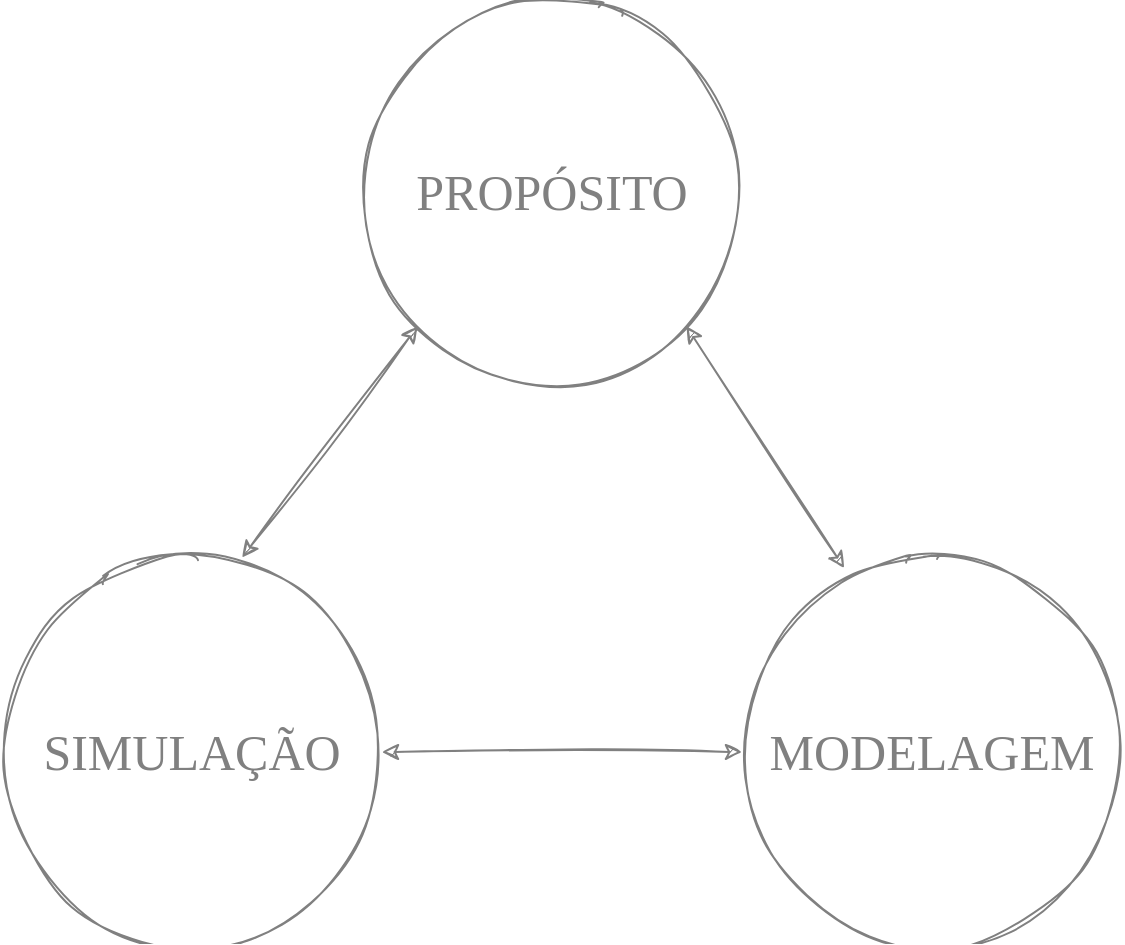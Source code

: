 <mxfile version="21.7.2" type="device" pages="6">
  <diagram id="gfAtXQhV5r9wVB0oWboO" name="0.0.0">
    <mxGraphModel dx="951" dy="529" grid="1" gridSize="10" guides="1" tooltips="1" connect="1" arrows="1" fold="1" page="1" pageScale="1" pageWidth="1100" pageHeight="850" math="0" shadow="0">
      <root>
        <mxCell id="0" />
        <mxCell id="1" parent="0" />
        <mxCell id="dC6gZEhCJ9nE78zMvqNp-1" value="PROPÓSITO" style="ellipse;whiteSpace=wrap;html=1;aspect=fixed;sketch=1;fontFamily=Verdana;fontSize=25;fontColor=#808080;strokeColor=#808080;fillColor=none;" parent="1" vertex="1">
          <mxGeometry x="440" y="180" width="190" height="190" as="geometry" />
        </mxCell>
        <mxCell id="dC6gZEhCJ9nE78zMvqNp-2" value="MODELAGEM" style="ellipse;whiteSpace=wrap;html=1;aspect=fixed;sketch=1;fontFamily=Verdana;fontSize=25;fontColor=#808080;strokeColor=#808080;fillColor=none;" parent="1" vertex="1">
          <mxGeometry x="630" y="460" width="190" height="190" as="geometry" />
        </mxCell>
        <mxCell id="dC6gZEhCJ9nE78zMvqNp-3" value="SIMULAÇÃO" style="ellipse;whiteSpace=wrap;html=1;aspect=fixed;sketch=1;fontFamily=Verdana;fontSize=25;fontColor=#808080;strokeColor=#808080;fillColor=none;" parent="1" vertex="1">
          <mxGeometry x="260" y="460" width="190" height="190" as="geometry" />
        </mxCell>
        <mxCell id="dC6gZEhCJ9nE78zMvqNp-4" value="" style="endArrow=classic;startArrow=classic;html=1;rounded=0;sketch=1;fontFamily=Verdana;fontSize=25;entryX=1;entryY=1;entryDx=0;entryDy=0;exitX=0.269;exitY=0.016;exitDx=0;exitDy=0;exitPerimeter=0;fontColor=#808080;strokeColor=#808080;" parent="1" source="dC6gZEhCJ9nE78zMvqNp-2" target="dC6gZEhCJ9nE78zMvqNp-1" edge="1">
          <mxGeometry width="50" height="50" relative="1" as="geometry">
            <mxPoint x="590" y="520" as="sourcePoint" />
            <mxPoint x="640" y="470" as="targetPoint" />
          </mxGeometry>
        </mxCell>
        <mxCell id="dC6gZEhCJ9nE78zMvqNp-5" value="" style="endArrow=classic;startArrow=classic;html=1;rounded=0;sketch=1;fontFamily=Verdana;fontSize=25;entryX=0;entryY=1;entryDx=0;entryDy=0;exitX=0.632;exitY=-0.012;exitDx=0;exitDy=0;exitPerimeter=0;fontColor=#808080;strokeColor=#808080;" parent="1" source="dC6gZEhCJ9nE78zMvqNp-3" target="dC6gZEhCJ9nE78zMvqNp-1" edge="1">
          <mxGeometry width="50" height="50" relative="1" as="geometry">
            <mxPoint x="750" y="310" as="sourcePoint" />
            <mxPoint x="671.065" y="189.135" as="targetPoint" />
          </mxGeometry>
        </mxCell>
        <mxCell id="dC6gZEhCJ9nE78zMvqNp-7" value="" style="endArrow=classic;startArrow=classic;html=1;rounded=0;sketch=1;fontFamily=Verdana;fontSize=25;entryX=1;entryY=0.5;entryDx=0;entryDy=0;exitX=0;exitY=0.5;exitDx=0;exitDy=0;fontColor=#808080;strokeColor=#808080;" parent="1" source="dC6gZEhCJ9nE78zMvqNp-2" target="dC6gZEhCJ9nE78zMvqNp-3" edge="1">
          <mxGeometry width="50" height="50" relative="1" as="geometry">
            <mxPoint x="520" y="500" as="sourcePoint" />
            <mxPoint x="441.065" y="379.135" as="targetPoint" />
          </mxGeometry>
        </mxCell>
      </root>
    </mxGraphModel>
  </diagram>
  <diagram id="uKKvOw5qiZQy2m1UavcJ" name="0.0.4">
    <mxGraphModel dx="808" dy="450" grid="1" gridSize="10" guides="1" tooltips="1" connect="1" arrows="1" fold="1" page="1" pageScale="1" pageWidth="1100" pageHeight="850" math="0" shadow="0">
      <root>
        <mxCell id="4wsfySJXvWLKDO40QAnL-0" />
        <mxCell id="4wsfySJXvWLKDO40QAnL-1" parent="4wsfySJXvWLKDO40QAnL-0" />
        <mxCell id="4wsfySJXvWLKDO40QAnL-9" value="" style="rounded=1;whiteSpace=wrap;html=1;sketch=1;fontFamily=Verdana;fontSize=15;fontColor=#808080;strokeColor=#808080;fillColor=none;" parent="4wsfySJXvWLKDO40QAnL-1" vertex="1">
          <mxGeometry x="255" y="230" width="590" height="390" as="geometry" />
        </mxCell>
        <mxCell id="4wsfySJXvWLKDO40QAnL-6" style="edgeStyle=orthogonalEdgeStyle;rounded=1;orthogonalLoop=1;jettySize=auto;html=1;entryX=0.5;entryY=1;entryDx=0;entryDy=0;fontFamily=Verdana;fontSize=25;fontColor=#808080;strokeColor=#808080;curved=1;sketch=1;" parent="4wsfySJXvWLKDO40QAnL-1" source="4wsfySJXvWLKDO40QAnL-2" target="4wsfySJXvWLKDO40QAnL-4" edge="1">
          <mxGeometry relative="1" as="geometry" />
        </mxCell>
        <mxCell id="4wsfySJXvWLKDO40QAnL-8" value="Simulação" style="edgeLabel;html=1;align=center;verticalAlign=middle;resizable=0;points=[];fontSize=15;fontFamily=Verdana;fontColor=#808080;labelBackgroundColor=none;" parent="4wsfySJXvWLKDO40QAnL-6" vertex="1" connectable="0">
          <mxGeometry x="-0.185" y="-7" relative="1" as="geometry">
            <mxPoint x="-22" y="27" as="offset" />
          </mxGeometry>
        </mxCell>
        <mxCell id="4wsfySJXvWLKDO40QAnL-2" value="Modelo" style="rounded=1;whiteSpace=wrap;html=1;fontFamily=Verdana;fontSize=25;fontColor=#808080;strokeColor=#808080;fillColor=none;sketch=1;" parent="4wsfySJXvWLKDO40QAnL-1" vertex="1">
          <mxGeometry x="625" y="455" width="170" height="90" as="geometry" />
        </mxCell>
        <mxCell id="4wsfySJXvWLKDO40QAnL-5" style="edgeStyle=orthogonalEdgeStyle;rounded=1;orthogonalLoop=1;jettySize=auto;html=1;fontFamily=Verdana;fontSize=25;fontColor=#808080;strokeColor=#808080;curved=1;sketch=1;" parent="4wsfySJXvWLKDO40QAnL-1" source="4wsfySJXvWLKDO40QAnL-4" target="4wsfySJXvWLKDO40QAnL-2" edge="1">
          <mxGeometry relative="1" as="geometry" />
        </mxCell>
        <mxCell id="4wsfySJXvWLKDO40QAnL-7" value="Simulação" style="edgeLabel;html=1;align=center;verticalAlign=middle;resizable=0;points=[];fontSize=15;fontFamily=Verdana;fontColor=#808080;labelBackgroundColor=none;" parent="4wsfySJXvWLKDO40QAnL-5" vertex="1" connectable="0">
          <mxGeometry x="-0.185" y="-7" relative="1" as="geometry">
            <mxPoint x="2" y="-22" as="offset" />
          </mxGeometry>
        </mxCell>
        <mxCell id="4wsfySJXvWLKDO40QAnL-4" value="Modelo" style="rounded=1;whiteSpace=wrap;html=1;fontFamily=Verdana;fontSize=25;fontColor=#808080;strokeColor=#808080;fillColor=none;sketch=1;" parent="4wsfySJXvWLKDO40QAnL-1" vertex="1">
          <mxGeometry x="305" y="330" width="170" height="90" as="geometry" />
        </mxCell>
        <mxCell id="4wsfySJXvWLKDO40QAnL-10" value="Propósito" style="text;html=1;strokeColor=none;fillColor=none;align=center;verticalAlign=middle;whiteSpace=wrap;rounded=0;sketch=1;fontFamily=Verdana;fontSize=15;fontColor=#808080;" parent="4wsfySJXvWLKDO40QAnL-1" vertex="1">
          <mxGeometry x="295" y="250" width="60" height="30" as="geometry" />
        </mxCell>
      </root>
    </mxGraphModel>
  </diagram>
  <diagram id="7cSdFciT5S2-ThKHPNNL" name="0.0.4">
    <mxGraphModel dx="2254" dy="643" grid="1" gridSize="10" guides="1" tooltips="1" connect="1" arrows="1" fold="1" page="1" pageScale="1" pageWidth="1100" pageHeight="850" math="0" shadow="0">
      <root>
        <mxCell id="t-H5WbGwtiqeYeI_pOyu-0" />
        <mxCell id="t-H5WbGwtiqeYeI_pOyu-1" parent="t-H5WbGwtiqeYeI_pOyu-0" />
        <mxCell id="t-H5WbGwtiqeYeI_pOyu-22" value="" style="rounded=1;whiteSpace=wrap;html=1;labelBackgroundColor=none;sketch=1;fontFamily=Verdana;fontSize=20;fontColor=#808080;strokeColor=#808080;fillColor=none;" parent="t-H5WbGwtiqeYeI_pOyu-1" vertex="1">
          <mxGeometry x="-230" y="180" width="1450" height="990" as="geometry" />
        </mxCell>
        <mxCell id="t-H5WbGwtiqeYeI_pOyu-18" style="edgeStyle=orthogonalEdgeStyle;curved=1;rounded=1;sketch=1;orthogonalLoop=1;jettySize=auto;html=1;entryX=0.5;entryY=0;entryDx=0;entryDy=0;fontFamily=Verdana;fontSize=15;fontColor=#808080;strokeColor=#808080;" parent="t-H5WbGwtiqeYeI_pOyu-1" source="t-H5WbGwtiqeYeI_pOyu-2" target="t-H5WbGwtiqeYeI_pOyu-10" edge="1">
          <mxGeometry relative="1" as="geometry" />
        </mxCell>
        <mxCell id="t-H5WbGwtiqeYeI_pOyu-20" value="Simulação" style="edgeLabel;html=1;align=center;verticalAlign=middle;resizable=0;points=[];fontSize=20;fontFamily=Verdana;fontColor=#808080;labelBackgroundColor=none;" parent="t-H5WbGwtiqeYeI_pOyu-18" vertex="1" connectable="0">
          <mxGeometry x="-0.147" y="-30" relative="1" as="geometry">
            <mxPoint x="30" y="-35" as="offset" />
          </mxGeometry>
        </mxCell>
        <mxCell id="t-H5WbGwtiqeYeI_pOyu-2" value="" style="rounded=1;whiteSpace=wrap;html=1;sketch=1;fontFamily=Verdana;fontSize=15;fontColor=#808080;strokeColor=#808080;fillColor=none;" parent="t-H5WbGwtiqeYeI_pOyu-1" vertex="1">
          <mxGeometry x="-160" y="280" width="590" height="390" as="geometry" />
        </mxCell>
        <mxCell id="t-H5WbGwtiqeYeI_pOyu-3" style="edgeStyle=orthogonalEdgeStyle;rounded=1;orthogonalLoop=1;jettySize=auto;html=1;entryX=0.5;entryY=1;entryDx=0;entryDy=0;fontFamily=Verdana;fontSize=25;fontColor=#808080;strokeColor=#808080;curved=1;sketch=1;" parent="t-H5WbGwtiqeYeI_pOyu-1" source="t-H5WbGwtiqeYeI_pOyu-5" target="t-H5WbGwtiqeYeI_pOyu-8" edge="1">
          <mxGeometry relative="1" as="geometry" />
        </mxCell>
        <mxCell id="t-H5WbGwtiqeYeI_pOyu-4" value="Simulação" style="edgeLabel;html=1;align=center;verticalAlign=middle;resizable=0;points=[];fontSize=15;fontFamily=Verdana;fontColor=#808080;labelBackgroundColor=none;" parent="t-H5WbGwtiqeYeI_pOyu-3" vertex="1" connectable="0">
          <mxGeometry x="-0.185" y="-7" relative="1" as="geometry">
            <mxPoint x="-22" y="27" as="offset" />
          </mxGeometry>
        </mxCell>
        <mxCell id="t-H5WbGwtiqeYeI_pOyu-5" value="Modelo" style="rounded=1;whiteSpace=wrap;html=1;fontFamily=Verdana;fontSize=25;fontColor=#808080;strokeColor=#808080;fillColor=none;sketch=1;" parent="t-H5WbGwtiqeYeI_pOyu-1" vertex="1">
          <mxGeometry x="210" y="505" width="170" height="90" as="geometry" />
        </mxCell>
        <mxCell id="t-H5WbGwtiqeYeI_pOyu-6" style="edgeStyle=orthogonalEdgeStyle;rounded=1;orthogonalLoop=1;jettySize=auto;html=1;fontFamily=Verdana;fontSize=25;fontColor=#808080;strokeColor=#808080;curved=1;sketch=1;" parent="t-H5WbGwtiqeYeI_pOyu-1" source="t-H5WbGwtiqeYeI_pOyu-8" target="t-H5WbGwtiqeYeI_pOyu-5" edge="1">
          <mxGeometry relative="1" as="geometry" />
        </mxCell>
        <mxCell id="t-H5WbGwtiqeYeI_pOyu-7" value="Simulação" style="edgeLabel;html=1;align=center;verticalAlign=middle;resizable=0;points=[];fontSize=15;fontFamily=Verdana;fontColor=#808080;labelBackgroundColor=none;" parent="t-H5WbGwtiqeYeI_pOyu-6" vertex="1" connectable="0">
          <mxGeometry x="-0.185" y="-7" relative="1" as="geometry">
            <mxPoint x="2" y="-22" as="offset" />
          </mxGeometry>
        </mxCell>
        <mxCell id="t-H5WbGwtiqeYeI_pOyu-8" value="Modelo" style="rounded=1;whiteSpace=wrap;html=1;fontFamily=Verdana;fontSize=25;fontColor=#808080;strokeColor=#808080;fillColor=none;sketch=1;" parent="t-H5WbGwtiqeYeI_pOyu-1" vertex="1">
          <mxGeometry x="-110" y="380" width="170" height="90" as="geometry" />
        </mxCell>
        <mxCell id="t-H5WbGwtiqeYeI_pOyu-9" value="Propósito" style="text;html=1;strokeColor=none;fillColor=none;align=center;verticalAlign=middle;whiteSpace=wrap;rounded=0;sketch=1;fontFamily=Verdana;fontSize=15;fontColor=#808080;" parent="t-H5WbGwtiqeYeI_pOyu-1" vertex="1">
          <mxGeometry x="-120" y="300" width="60" height="30" as="geometry" />
        </mxCell>
        <mxCell id="t-H5WbGwtiqeYeI_pOyu-19" style="edgeStyle=orthogonalEdgeStyle;curved=1;rounded=1;sketch=1;orthogonalLoop=1;jettySize=auto;html=1;entryX=0.5;entryY=1;entryDx=0;entryDy=0;fontFamily=Verdana;fontSize=15;fontColor=#808080;strokeColor=#808080;" parent="t-H5WbGwtiqeYeI_pOyu-1" source="t-H5WbGwtiqeYeI_pOyu-10" target="t-H5WbGwtiqeYeI_pOyu-2" edge="1">
          <mxGeometry relative="1" as="geometry" />
        </mxCell>
        <mxCell id="t-H5WbGwtiqeYeI_pOyu-21" value="Simulação" style="edgeLabel;html=1;align=center;verticalAlign=middle;resizable=0;points=[];fontSize=20;fontFamily=Verdana;fontColor=#808080;labelBackgroundColor=none;" parent="t-H5WbGwtiqeYeI_pOyu-19" vertex="1" connectable="0">
          <mxGeometry x="-0.137" y="-32" relative="1" as="geometry">
            <mxPoint x="-27" y="37" as="offset" />
          </mxGeometry>
        </mxCell>
        <mxCell id="t-H5WbGwtiqeYeI_pOyu-10" value="" style="rounded=1;whiteSpace=wrap;html=1;sketch=1;fontFamily=Verdana;fontSize=15;fontColor=#808080;strokeColor=#808080;fillColor=none;" parent="t-H5WbGwtiqeYeI_pOyu-1" vertex="1">
          <mxGeometry x="550" y="670" width="590" height="390" as="geometry" />
        </mxCell>
        <mxCell id="t-H5WbGwtiqeYeI_pOyu-11" style="edgeStyle=orthogonalEdgeStyle;rounded=1;orthogonalLoop=1;jettySize=auto;html=1;entryX=0.5;entryY=1;entryDx=0;entryDy=0;fontFamily=Verdana;fontSize=25;fontColor=#808080;strokeColor=#808080;curved=1;sketch=1;" parent="t-H5WbGwtiqeYeI_pOyu-1" source="t-H5WbGwtiqeYeI_pOyu-13" target="t-H5WbGwtiqeYeI_pOyu-16" edge="1">
          <mxGeometry relative="1" as="geometry" />
        </mxCell>
        <mxCell id="t-H5WbGwtiqeYeI_pOyu-12" value="Simulação" style="edgeLabel;html=1;align=center;verticalAlign=middle;resizable=0;points=[];fontSize=15;fontFamily=Verdana;fontColor=#808080;labelBackgroundColor=none;" parent="t-H5WbGwtiqeYeI_pOyu-11" vertex="1" connectable="0">
          <mxGeometry x="-0.185" y="-7" relative="1" as="geometry">
            <mxPoint x="-22" y="27" as="offset" />
          </mxGeometry>
        </mxCell>
        <mxCell id="t-H5WbGwtiqeYeI_pOyu-13" value="Modelo" style="rounded=1;whiteSpace=wrap;html=1;fontFamily=Verdana;fontSize=25;fontColor=#808080;strokeColor=#808080;fillColor=none;sketch=1;" parent="t-H5WbGwtiqeYeI_pOyu-1" vertex="1">
          <mxGeometry x="920" y="895" width="170" height="90" as="geometry" />
        </mxCell>
        <mxCell id="t-H5WbGwtiqeYeI_pOyu-14" style="edgeStyle=orthogonalEdgeStyle;rounded=1;orthogonalLoop=1;jettySize=auto;html=1;fontFamily=Verdana;fontSize=25;fontColor=#808080;strokeColor=#808080;curved=1;sketch=1;" parent="t-H5WbGwtiqeYeI_pOyu-1" source="t-H5WbGwtiqeYeI_pOyu-16" target="t-H5WbGwtiqeYeI_pOyu-13" edge="1">
          <mxGeometry relative="1" as="geometry" />
        </mxCell>
        <mxCell id="t-H5WbGwtiqeYeI_pOyu-15" value="Simulação" style="edgeLabel;html=1;align=center;verticalAlign=middle;resizable=0;points=[];fontSize=15;fontFamily=Verdana;fontColor=#808080;labelBackgroundColor=none;" parent="t-H5WbGwtiqeYeI_pOyu-14" vertex="1" connectable="0">
          <mxGeometry x="-0.185" y="-7" relative="1" as="geometry">
            <mxPoint x="2" y="-22" as="offset" />
          </mxGeometry>
        </mxCell>
        <mxCell id="t-H5WbGwtiqeYeI_pOyu-16" value="Modelo" style="rounded=1;whiteSpace=wrap;html=1;fontFamily=Verdana;fontSize=25;fontColor=#808080;strokeColor=#808080;fillColor=none;sketch=1;" parent="t-H5WbGwtiqeYeI_pOyu-1" vertex="1">
          <mxGeometry x="600" y="770" width="170" height="90" as="geometry" />
        </mxCell>
        <mxCell id="t-H5WbGwtiqeYeI_pOyu-17" value="Propósito" style="text;html=1;strokeColor=none;fillColor=none;align=center;verticalAlign=middle;whiteSpace=wrap;rounded=0;sketch=1;fontFamily=Verdana;fontSize=15;fontColor=#808080;" parent="t-H5WbGwtiqeYeI_pOyu-1" vertex="1">
          <mxGeometry x="590" y="690" width="60" height="30" as="geometry" />
        </mxCell>
        <mxCell id="t-H5WbGwtiqeYeI_pOyu-23" value="Propósito" style="text;html=1;strokeColor=none;fillColor=none;align=center;verticalAlign=middle;whiteSpace=wrap;rounded=0;labelBackgroundColor=none;sketch=1;fontFamily=Verdana;fontSize=20;fontColor=#808080;" parent="t-H5WbGwtiqeYeI_pOyu-1" vertex="1">
          <mxGeometry x="-110" y="210" width="60" height="30" as="geometry" />
        </mxCell>
      </root>
    </mxGraphModel>
  </diagram>
  <diagram id="0h7IQet-czmlYTOyoCc7" name="0.0.2.0.0">
    <mxGraphModel dx="808" dy="450" grid="1" gridSize="10" guides="1" tooltips="1" connect="1" arrows="1" fold="1" page="1" pageScale="1" pageWidth="1100" pageHeight="850" math="0" shadow="0">
      <root>
        <mxCell id="5V6WEdQYPV-L1rjxFJAA-0" />
        <mxCell id="5V6WEdQYPV-L1rjxFJAA-1" parent="5V6WEdQYPV-L1rjxFJAA-0" />
        <mxCell id="5V6WEdQYPV-L1rjxFJAA-2" value="COMMENT" style="swimlane;fontStyle=1;align=center;verticalAlign=top;childLayout=stackLayout;horizontal=1;startSize=26;horizontalStack=0;resizeParent=1;resizeParentMax=0;resizeLast=0;collapsible=1;marginBottom=0;sketch=1;rounded=1;strokeColor=#808080;fontColor=#808080;" parent="5V6WEdQYPV-L1rjxFJAA-1" vertex="1">
          <mxGeometry x="558" y="369" width="260" height="112" as="geometry" />
        </mxCell>
        <mxCell id="5V6WEdQYPV-L1rjxFJAA-3" value="ID: GUID" style="text;strokeColor=#808080;fillColor=none;align=left;verticalAlign=top;spacingLeft=4;spacingRight=4;overflow=hidden;rotatable=0;points=[[0,0.5],[1,0.5]];portConstraint=eastwest;sketch=1;rounded=1;fontColor=#808080;" parent="5V6WEdQYPV-L1rjxFJAA-2" vertex="1">
          <mxGeometry y="26" width="260" height="26" as="geometry" />
        </mxCell>
        <mxCell id="5V6WEdQYPV-L1rjxFJAA-4" value="" style="line;strokeWidth=1;fillColor=none;align=left;verticalAlign=middle;spacingTop=-1;spacingLeft=3;spacingRight=3;rotatable=0;labelPosition=right;points=[];portConstraint=eastwest;sketch=1;rounded=1;strokeColor=#808080;fontColor=#808080;" parent="5V6WEdQYPV-L1rjxFJAA-2" vertex="1">
          <mxGeometry y="52" width="260" height="8" as="geometry" />
        </mxCell>
        <mxCell id="5V6WEdQYPV-L1rjxFJAA-5" value="POSTID: GUID" style="text;strokeColor=#808080;fillColor=none;align=left;verticalAlign=top;spacingLeft=4;spacingRight=4;overflow=hidden;rotatable=0;points=[[0,0.5],[1,0.5]];portConstraint=eastwest;sketch=1;rounded=1;fontColor=#808080;" parent="5V6WEdQYPV-L1rjxFJAA-2" vertex="1">
          <mxGeometry y="60" width="260" height="26" as="geometry" />
        </mxCell>
        <mxCell id="5V6WEdQYPV-L1rjxFJAA-10" value="CONTEÚDOS: STRING" style="text;strokeColor=#808080;fillColor=none;align=left;verticalAlign=top;spacingLeft=4;spacingRight=4;overflow=hidden;rotatable=0;points=[[0,0.5],[1,0.5]];portConstraint=eastwest;sketch=1;rounded=1;fontColor=#808080;" parent="5V6WEdQYPV-L1rjxFJAA-2" vertex="1">
          <mxGeometry y="86" width="260" height="26" as="geometry" />
        </mxCell>
        <mxCell id="5V6WEdQYPV-L1rjxFJAA-6" value="POST" style="swimlane;fontStyle=1;align=center;verticalAlign=top;childLayout=stackLayout;horizontal=1;startSize=26;horizontalStack=0;resizeParent=1;resizeParentMax=0;resizeLast=0;collapsible=1;marginBottom=0;sketch=1;rounded=1;strokeColor=#808080;fontColor=#808080;" parent="5V6WEdQYPV-L1rjxFJAA-1" vertex="1">
          <mxGeometry x="283" y="369" width="160" height="86" as="geometry" />
        </mxCell>
        <mxCell id="5V6WEdQYPV-L1rjxFJAA-7" value="ID: GUID" style="text;strokeColor=#808080;fillColor=none;align=left;verticalAlign=top;spacingLeft=4;spacingRight=4;overflow=hidden;rotatable=0;points=[[0,0.5],[1,0.5]];portConstraint=eastwest;sketch=1;rounded=1;fontColor=#808080;" parent="5V6WEdQYPV-L1rjxFJAA-6" vertex="1">
          <mxGeometry y="26" width="160" height="26" as="geometry" />
        </mxCell>
        <mxCell id="5V6WEdQYPV-L1rjxFJAA-8" value="" style="line;strokeWidth=1;fillColor=none;align=left;verticalAlign=middle;spacingTop=-1;spacingLeft=3;spacingRight=3;rotatable=0;labelPosition=right;points=[];portConstraint=eastwest;sketch=1;rounded=1;strokeColor=#808080;fontColor=#808080;" parent="5V6WEdQYPV-L1rjxFJAA-6" vertex="1">
          <mxGeometry y="52" width="160" height="8" as="geometry" />
        </mxCell>
        <mxCell id="5V6WEdQYPV-L1rjxFJAA-9" value="CONTEÚDOS: STRING" style="text;strokeColor=#808080;fillColor=none;align=left;verticalAlign=top;spacingLeft=4;spacingRight=4;overflow=hidden;rotatable=0;points=[[0,0.5],[1,0.5]];portConstraint=eastwest;sketch=1;rounded=1;fontColor=#808080;" parent="5V6WEdQYPV-L1rjxFJAA-6" vertex="1">
          <mxGeometry y="60" width="160" height="26" as="geometry" />
        </mxCell>
        <mxCell id="5V6WEdQYPV-L1rjxFJAA-14" style="edgeStyle=orthogonalEdgeStyle;rounded=1;sketch=1;html=1;entryX=1;entryY=0.5;entryDx=0;entryDy=0;strokeColor=#808080;fontColor=#808080;" parent="5V6WEdQYPV-L1rjxFJAA-1" source="5V6WEdQYPV-L1rjxFJAA-5" target="5V6WEdQYPV-L1rjxFJAA-7" edge="1">
          <mxGeometry relative="1" as="geometry" />
        </mxCell>
      </root>
    </mxGraphModel>
  </diagram>
  <diagram id="WWSs2SBsUbJQPWL5pVxZ" name="0.0.2.0.2">
    <mxGraphModel dx="808" dy="450" grid="1" gridSize="10" guides="1" tooltips="1" connect="1" arrows="1" fold="1" page="1" pageScale="1" pageWidth="1100" pageHeight="850" math="0" shadow="0">
      <root>
        <mxCell id="hScKCsoTzPhqZUNZysch-0" />
        <mxCell id="hScKCsoTzPhqZUNZysch-1" parent="hScKCsoTzPhqZUNZysch-0" />
        <mxCell id="B7KoRMFnUkK3WMrfj_sW-0" value="ESTUDANTE" style="swimlane;fontStyle=1;align=center;verticalAlign=top;childLayout=stackLayout;horizontal=1;startSize=26;horizontalStack=0;resizeParent=1;resizeParentMax=0;resizeLast=0;collapsible=1;marginBottom=0;sketch=1;rounded=1;strokeColor=#808080;fontColor=#808080;" parent="hScKCsoTzPhqZUNZysch-1" vertex="1">
          <mxGeometry x="670" y="369" width="160" height="86" as="geometry" />
        </mxCell>
        <mxCell id="B7KoRMFnUkK3WMrfj_sW-1" value="ID: GUID" style="text;strokeColor=#808080;fillColor=none;align=left;verticalAlign=top;spacingLeft=4;spacingRight=4;overflow=hidden;rotatable=0;points=[[0,0.5],[1,0.5]];portConstraint=eastwest;sketch=1;rounded=1;fontColor=#808080;" parent="B7KoRMFnUkK3WMrfj_sW-0" vertex="1">
          <mxGeometry y="26" width="160" height="26" as="geometry" />
        </mxCell>
        <mxCell id="B7KoRMFnUkK3WMrfj_sW-2" value="" style="line;strokeWidth=1;fillColor=none;align=left;verticalAlign=middle;spacingTop=-1;spacingLeft=3;spacingRight=3;rotatable=0;labelPosition=right;points=[];portConstraint=eastwest;sketch=1;rounded=1;strokeColor=#808080;fontColor=#808080;" parent="B7KoRMFnUkK3WMrfj_sW-0" vertex="1">
          <mxGeometry y="52" width="160" height="8" as="geometry" />
        </mxCell>
        <mxCell id="B7KoRMFnUkK3WMrfj_sW-4" value="NOME: STRING" style="text;strokeColor=#808080;fillColor=none;align=left;verticalAlign=top;spacingLeft=4;spacingRight=4;overflow=hidden;rotatable=0;points=[[0,0.5],[1,0.5]];portConstraint=eastwest;sketch=1;rounded=1;fontColor=#808080;" parent="B7KoRMFnUkK3WMrfj_sW-0" vertex="1">
          <mxGeometry y="60" width="160" height="26" as="geometry" />
        </mxCell>
        <mxCell id="B7KoRMFnUkK3WMrfj_sW-5" value="PAI" style="swimlane;fontStyle=1;align=center;verticalAlign=top;childLayout=stackLayout;horizontal=1;startSize=26;horizontalStack=0;resizeParent=1;resizeParentMax=0;resizeLast=0;collapsible=1;marginBottom=0;sketch=1;rounded=1;strokeColor=#808080;fontColor=#808080;" parent="hScKCsoTzPhqZUNZysch-1" vertex="1">
          <mxGeometry x="180" y="369" width="160" height="86" as="geometry" />
        </mxCell>
        <mxCell id="B7KoRMFnUkK3WMrfj_sW-6" value="ID: GUID" style="text;strokeColor=#808080;fillColor=none;align=left;verticalAlign=top;spacingLeft=4;spacingRight=4;overflow=hidden;rotatable=0;points=[[0,0.5],[1,0.5]];portConstraint=eastwest;sketch=1;rounded=1;fontColor=#808080;" parent="B7KoRMFnUkK3WMrfj_sW-5" vertex="1">
          <mxGeometry y="26" width="160" height="26" as="geometry" />
        </mxCell>
        <mxCell id="B7KoRMFnUkK3WMrfj_sW-7" value="" style="line;strokeWidth=1;fillColor=none;align=left;verticalAlign=middle;spacingTop=-1;spacingLeft=3;spacingRight=3;rotatable=0;labelPosition=right;points=[];portConstraint=eastwest;sketch=1;rounded=1;strokeColor=#808080;fontColor=#808080;" parent="B7KoRMFnUkK3WMrfj_sW-5" vertex="1">
          <mxGeometry y="52" width="160" height="8" as="geometry" />
        </mxCell>
        <mxCell id="B7KoRMFnUkK3WMrfj_sW-8" value="NOME: STRING" style="text;strokeColor=#808080;fillColor=none;align=left;verticalAlign=top;spacingLeft=4;spacingRight=4;overflow=hidden;rotatable=0;points=[[0,0.5],[1,0.5]];portConstraint=eastwest;sketch=1;rounded=1;fontColor=#808080;" parent="B7KoRMFnUkK3WMrfj_sW-5" vertex="1">
          <mxGeometry y="60" width="160" height="26" as="geometry" />
        </mxCell>
        <mxCell id="B7KoRMFnUkK3WMrfj_sW-10" value="PAI DO ESTUDANTE" style="swimlane;fontStyle=1;align=center;verticalAlign=top;childLayout=stackLayout;horizontal=1;startSize=26;horizontalStack=0;resizeParent=1;resizeParentMax=0;resizeLast=0;collapsible=1;marginBottom=0;sketch=1;rounded=1;strokeColor=#808080;fontColor=#808080;" parent="hScKCsoTzPhqZUNZysch-1" vertex="1">
          <mxGeometry x="420" y="369" width="160" height="86" as="geometry" />
        </mxCell>
        <mxCell id="B7KoRMFnUkK3WMrfj_sW-11" value="STUDENTID: GUID" style="text;strokeColor=#808080;fillColor=none;align=left;verticalAlign=top;spacingLeft=4;spacingRight=4;overflow=hidden;rotatable=0;points=[[0,0.5],[1,0.5]];portConstraint=eastwest;sketch=1;rounded=1;fontColor=#808080;" parent="B7KoRMFnUkK3WMrfj_sW-10" vertex="1">
          <mxGeometry y="26" width="160" height="26" as="geometry" />
        </mxCell>
        <mxCell id="B7KoRMFnUkK3WMrfj_sW-12" value="" style="line;strokeWidth=1;fillColor=none;align=left;verticalAlign=middle;spacingTop=-1;spacingLeft=3;spacingRight=3;rotatable=0;labelPosition=right;points=[];portConstraint=eastwest;sketch=1;rounded=1;strokeColor=#808080;fontColor=#808080;" parent="B7KoRMFnUkK3WMrfj_sW-10" vertex="1">
          <mxGeometry y="52" width="160" height="8" as="geometry" />
        </mxCell>
        <mxCell id="B7KoRMFnUkK3WMrfj_sW-13" value="PARENTID: GUID" style="text;strokeColor=#808080;fillColor=none;align=left;verticalAlign=top;spacingLeft=4;spacingRight=4;overflow=hidden;rotatable=0;points=[[0,0.5],[1,0.5]];portConstraint=eastwest;sketch=1;rounded=1;fontColor=#808080;" parent="B7KoRMFnUkK3WMrfj_sW-10" vertex="1">
          <mxGeometry y="60" width="160" height="26" as="geometry" />
        </mxCell>
        <mxCell id="B7KoRMFnUkK3WMrfj_sW-14" style="edgeStyle=orthogonalEdgeStyle;rounded=0;orthogonalLoop=1;jettySize=auto;html=1;entryX=0;entryY=0.5;entryDx=0;entryDy=0;sketch=1;curved=1;strokeColor=#808080;" parent="hScKCsoTzPhqZUNZysch-1" source="B7KoRMFnUkK3WMrfj_sW-11" target="B7KoRMFnUkK3WMrfj_sW-1" edge="1">
          <mxGeometry relative="1" as="geometry" />
        </mxCell>
        <mxCell id="B7KoRMFnUkK3WMrfj_sW-15" style="edgeStyle=orthogonalEdgeStyle;rounded=0;orthogonalLoop=1;jettySize=auto;html=1;entryX=1;entryY=0.5;entryDx=0;entryDy=0;sketch=1;curved=1;strokeColor=#808080;" parent="hScKCsoTzPhqZUNZysch-1" source="B7KoRMFnUkK3WMrfj_sW-13" target="B7KoRMFnUkK3WMrfj_sW-6" edge="1">
          <mxGeometry relative="1" as="geometry" />
        </mxCell>
      </root>
    </mxGraphModel>
  </diagram>
  <diagram name="0.0.2.0.3 Hybrid Models" id="PhXh3b97Tm_Hk51CDSKh">
    <mxGraphModel dx="808" dy="450" grid="1" gridSize="10" guides="1" tooltips="1" connect="1" arrows="1" fold="1" page="1" pageScale="1" pageWidth="1100" pageHeight="850" math="0" shadow="0">
      <root>
        <mxCell id="aE1tdGKyQat_Dk-pjLRH-0" />
        <mxCell id="aE1tdGKyQat_Dk-pjLRH-1" parent="aE1tdGKyQat_Dk-pjLRH-0" />
        <mxCell id="aE1tdGKyQat_Dk-pjLRH-2" value="MEMBROS" style="swimlane;fontStyle=1;align=center;verticalAlign=top;childLayout=stackLayout;horizontal=1;startSize=26;horizontalStack=0;resizeParent=1;resizeParentMax=0;resizeLast=0;collapsible=1;marginBottom=0;sketch=1;rounded=1;strokeColor=#808080;fontColor=#808080;" parent="aE1tdGKyQat_Dk-pjLRH-1" vertex="1">
          <mxGeometry x="670" y="369" width="160" height="86" as="geometry" />
        </mxCell>
        <mxCell id="aE1tdGKyQat_Dk-pjLRH-3" value="ID: GUID" style="text;strokeColor=#808080;fillColor=none;align=left;verticalAlign=top;spacingLeft=4;spacingRight=4;overflow=hidden;rotatable=0;points=[[0,0.5],[1,0.5]];portConstraint=eastwest;sketch=1;rounded=1;fontColor=#808080;" parent="aE1tdGKyQat_Dk-pjLRH-2" vertex="1">
          <mxGeometry y="26" width="160" height="26" as="geometry" />
        </mxCell>
        <mxCell id="aE1tdGKyQat_Dk-pjLRH-4" value="" style="line;strokeWidth=1;fillColor=none;align=left;verticalAlign=middle;spacingTop=-1;spacingLeft=3;spacingRight=3;rotatable=0;labelPosition=right;points=[];portConstraint=eastwest;sketch=1;rounded=1;strokeColor=#808080;fontColor=#808080;" parent="aE1tdGKyQat_Dk-pjLRH-2" vertex="1">
          <mxGeometry y="52" width="160" height="8" as="geometry" />
        </mxCell>
        <mxCell id="aE1tdGKyQat_Dk-pjLRH-5" value="NOME: STRING" style="text;strokeColor=#808080;fillColor=none;align=left;verticalAlign=top;spacingLeft=4;spacingRight=4;overflow=hidden;rotatable=0;points=[[0,0.5],[1,0.5]];portConstraint=eastwest;sketch=1;rounded=1;fontColor=#808080;" parent="aE1tdGKyQat_Dk-pjLRH-2" vertex="1">
          <mxGeometry y="60" width="160" height="26" as="geometry" />
        </mxCell>
        <mxCell id="aE1tdGKyQat_Dk-pjLRH-6" value="GRUPO" style="swimlane;fontStyle=1;align=center;verticalAlign=top;childLayout=stackLayout;horizontal=1;startSize=26;horizontalStack=0;resizeParent=1;resizeParentMax=0;resizeLast=0;collapsible=1;marginBottom=0;sketch=1;rounded=1;strokeColor=#808080;fontColor=#808080;" parent="aE1tdGKyQat_Dk-pjLRH-1" vertex="1">
          <mxGeometry x="180" y="369" width="160" height="86" as="geometry" />
        </mxCell>
        <mxCell id="aE1tdGKyQat_Dk-pjLRH-7" value="ID: GUID" style="text;strokeColor=#808080;fillColor=none;align=left;verticalAlign=top;spacingLeft=4;spacingRight=4;overflow=hidden;rotatable=0;points=[[0,0.5],[1,0.5]];portConstraint=eastwest;sketch=1;rounded=1;fontColor=#808080;" parent="aE1tdGKyQat_Dk-pjLRH-6" vertex="1">
          <mxGeometry y="26" width="160" height="26" as="geometry" />
        </mxCell>
        <mxCell id="aE1tdGKyQat_Dk-pjLRH-8" value="" style="line;strokeWidth=1;fillColor=none;align=left;verticalAlign=middle;spacingTop=-1;spacingLeft=3;spacingRight=3;rotatable=0;labelPosition=right;points=[];portConstraint=eastwest;sketch=1;rounded=1;strokeColor=#808080;fontColor=#808080;" parent="aE1tdGKyQat_Dk-pjLRH-6" vertex="1">
          <mxGeometry y="52" width="160" height="8" as="geometry" />
        </mxCell>
        <mxCell id="aE1tdGKyQat_Dk-pjLRH-9" value="NOME: STRING" style="text;strokeColor=#808080;fillColor=none;align=left;verticalAlign=top;spacingLeft=4;spacingRight=4;overflow=hidden;rotatable=0;points=[[0,0.5],[1,0.5]];portConstraint=eastwest;sketch=1;rounded=1;fontColor=#808080;" parent="aE1tdGKyQat_Dk-pjLRH-6" vertex="1">
          <mxGeometry y="60" width="160" height="26" as="geometry" />
        </mxCell>
        <mxCell id="aE1tdGKyQat_Dk-pjLRH-10" value="MEMBROS DO GRUPO" style="swimlane;fontStyle=1;align=center;verticalAlign=top;childLayout=stackLayout;horizontal=1;startSize=26;horizontalStack=0;resizeParent=1;resizeParentMax=0;resizeLast=0;collapsible=1;marginBottom=0;sketch=1;rounded=1;strokeColor=#808080;fontColor=#808080;" parent="aE1tdGKyQat_Dk-pjLRH-1" vertex="1">
          <mxGeometry x="420" y="369" width="160" height="138" as="geometry" />
        </mxCell>
        <mxCell id="aE1tdGKyQat_Dk-pjLRH-11" value="MEMBERID: GUID" style="text;strokeColor=#808080;fillColor=none;align=left;verticalAlign=top;spacingLeft=4;spacingRight=4;overflow=hidden;rotatable=0;points=[[0,0.5],[1,0.5]];portConstraint=eastwest;sketch=1;rounded=1;fontColor=#808080;" parent="aE1tdGKyQat_Dk-pjLRH-10" vertex="1">
          <mxGeometry y="26" width="160" height="26" as="geometry" />
        </mxCell>
        <mxCell id="aE1tdGKyQat_Dk-pjLRH-12" value="" style="line;strokeWidth=1;fillColor=none;align=left;verticalAlign=middle;spacingTop=-1;spacingLeft=3;spacingRight=3;rotatable=0;labelPosition=right;points=[];portConstraint=eastwest;sketch=1;rounded=1;strokeColor=#808080;fontColor=#808080;" parent="aE1tdGKyQat_Dk-pjLRH-10" vertex="1">
          <mxGeometry y="52" width="160" height="8" as="geometry" />
        </mxCell>
        <mxCell id="aE1tdGKyQat_Dk-pjLRH-13" value="GROUPID: GUID" style="text;strokeColor=#808080;fillColor=none;align=left;verticalAlign=top;spacingLeft=4;spacingRight=4;overflow=hidden;rotatable=0;points=[[0,0.5],[1,0.5]];portConstraint=eastwest;sketch=1;rounded=1;fontColor=#808080;" parent="aE1tdGKyQat_Dk-pjLRH-10" vertex="1">
          <mxGeometry y="60" width="160" height="26" as="geometry" />
        </mxCell>
        <mxCell id="txbFdNZwH1H5Qik_kpll-0" value="STATUS: ENUM" style="text;strokeColor=#808080;fillColor=none;align=left;verticalAlign=top;spacingLeft=4;spacingRight=4;overflow=hidden;rotatable=0;points=[[0,0.5],[1,0.5]];portConstraint=eastwest;sketch=1;rounded=1;fontColor=#808080;" parent="aE1tdGKyQat_Dk-pjLRH-10" vertex="1">
          <mxGeometry y="86" width="160" height="26" as="geometry" />
        </mxCell>
        <mxCell id="txbFdNZwH1H5Qik_kpll-1" value="DETALHES: STRING" style="text;strokeColor=#808080;fillColor=none;align=left;verticalAlign=top;spacingLeft=4;spacingRight=4;overflow=hidden;rotatable=0;points=[[0,0.5],[1,0.5]];portConstraint=eastwest;sketch=1;rounded=1;fontColor=#808080;" parent="aE1tdGKyQat_Dk-pjLRH-10" vertex="1">
          <mxGeometry y="112" width="160" height="26" as="geometry" />
        </mxCell>
        <mxCell id="aE1tdGKyQat_Dk-pjLRH-14" style="edgeStyle=orthogonalEdgeStyle;rounded=0;orthogonalLoop=1;jettySize=auto;html=1;entryX=0;entryY=0.5;entryDx=0;entryDy=0;sketch=1;curved=1;strokeColor=#808080;" parent="aE1tdGKyQat_Dk-pjLRH-1" source="aE1tdGKyQat_Dk-pjLRH-11" target="aE1tdGKyQat_Dk-pjLRH-3" edge="1">
          <mxGeometry relative="1" as="geometry" />
        </mxCell>
        <mxCell id="aE1tdGKyQat_Dk-pjLRH-15" style="edgeStyle=orthogonalEdgeStyle;rounded=0;orthogonalLoop=1;jettySize=auto;html=1;entryX=1;entryY=0.5;entryDx=0;entryDy=0;sketch=1;curved=1;strokeColor=#808080;" parent="aE1tdGKyQat_Dk-pjLRH-1" source="aE1tdGKyQat_Dk-pjLRH-13" target="aE1tdGKyQat_Dk-pjLRH-7" edge="1">
          <mxGeometry relative="1" as="geometry" />
        </mxCell>
      </root>
    </mxGraphModel>
  </diagram>
</mxfile>
